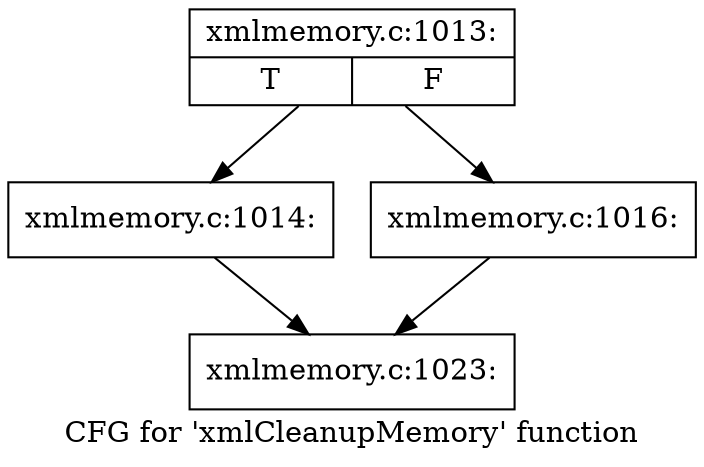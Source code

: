 digraph "CFG for 'xmlCleanupMemory' function" {
	label="CFG for 'xmlCleanupMemory' function";

	Node0x5650c3f081b0 [shape=record,label="{xmlmemory.c:1013:|{<s0>T|<s1>F}}"];
	Node0x5650c3f081b0 -> Node0x5650c3f0bb70;
	Node0x5650c3f081b0 -> Node0x5650c3f0bbc0;
	Node0x5650c3f0bb70 [shape=record,label="{xmlmemory.c:1014:}"];
	Node0x5650c3f0bb70 -> Node0x5650c3f08430;
	Node0x5650c3f0bbc0 [shape=record,label="{xmlmemory.c:1016:}"];
	Node0x5650c3f0bbc0 -> Node0x5650c3f08430;
	Node0x5650c3f08430 [shape=record,label="{xmlmemory.c:1023:}"];
}

